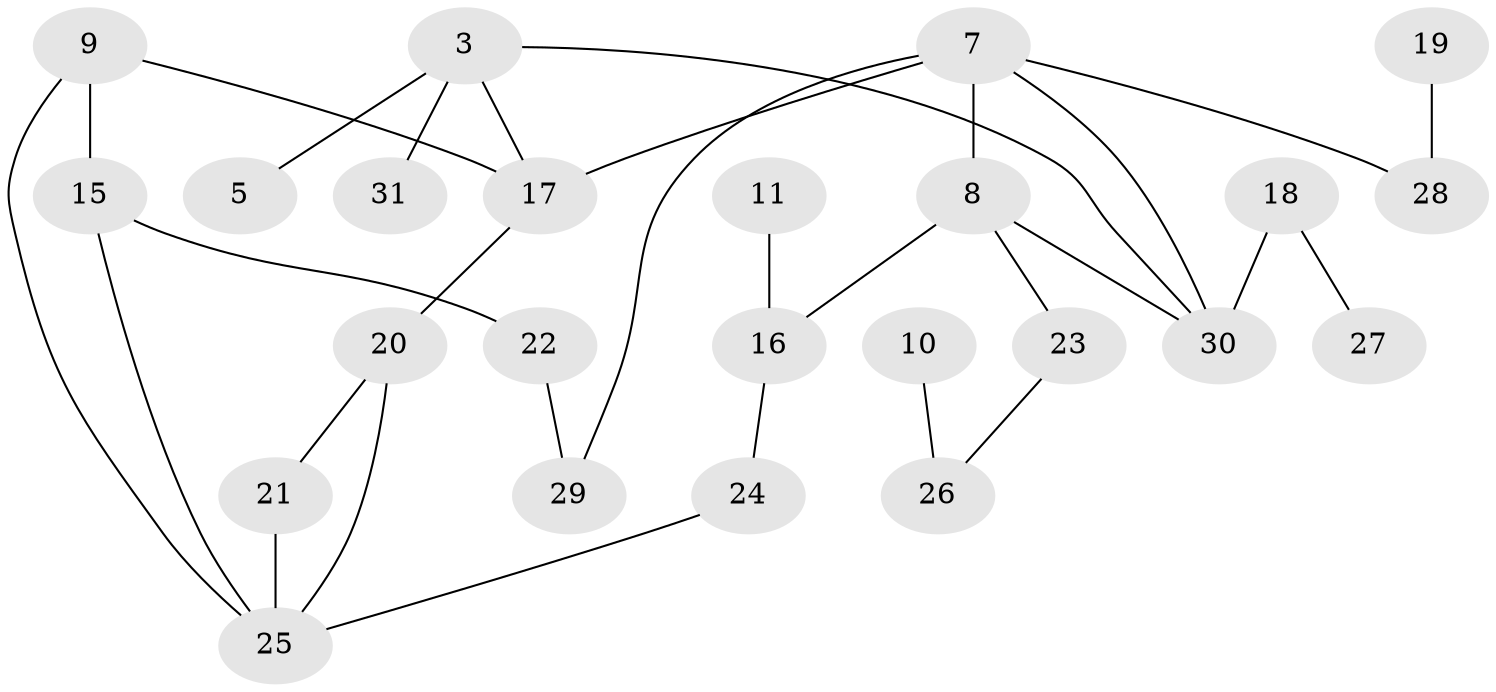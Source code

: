 // original degree distribution, {2: 0.36507936507936506, 0: 0.12698412698412698, 1: 0.23809523809523808, 4: 0.06349206349206349, 3: 0.14285714285714285, 5: 0.06349206349206349}
// Generated by graph-tools (version 1.1) at 2025/00/03/09/25 03:00:41]
// undirected, 24 vertices, 30 edges
graph export_dot {
graph [start="1"]
  node [color=gray90,style=filled];
  3;
  5;
  7;
  8;
  9;
  10;
  11;
  15;
  16;
  17;
  18;
  19;
  20;
  21;
  22;
  23;
  24;
  25;
  26;
  27;
  28;
  29;
  30;
  31;
  3 -- 5 [weight=1.0];
  3 -- 17 [weight=1.0];
  3 -- 30 [weight=1.0];
  3 -- 31 [weight=1.0];
  7 -- 8 [weight=1.0];
  7 -- 17 [weight=1.0];
  7 -- 28 [weight=1.0];
  7 -- 29 [weight=1.0];
  7 -- 30 [weight=1.0];
  8 -- 16 [weight=1.0];
  8 -- 23 [weight=1.0];
  8 -- 30 [weight=1.0];
  9 -- 15 [weight=1.0];
  9 -- 17 [weight=1.0];
  9 -- 25 [weight=1.0];
  10 -- 26 [weight=1.0];
  11 -- 16 [weight=1.0];
  15 -- 22 [weight=1.0];
  15 -- 25 [weight=1.0];
  16 -- 24 [weight=1.0];
  17 -- 20 [weight=2.0];
  18 -- 27 [weight=1.0];
  18 -- 30 [weight=1.0];
  19 -- 28 [weight=1.0];
  20 -- 21 [weight=1.0];
  20 -- 25 [weight=1.0];
  21 -- 25 [weight=1.0];
  22 -- 29 [weight=1.0];
  23 -- 26 [weight=1.0];
  24 -- 25 [weight=1.0];
}
